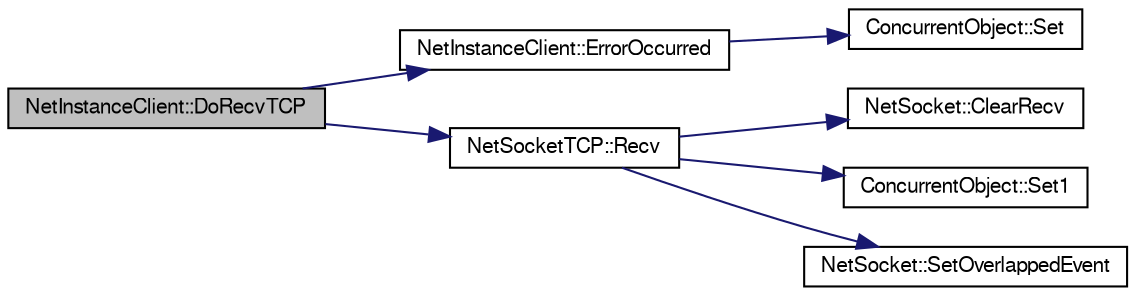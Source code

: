 digraph G
{
  edge [fontname="FreeSans",fontsize="10",labelfontname="FreeSans",labelfontsize="10"];
  node [fontname="FreeSans",fontsize="10",shape=record];
  rankdir=LR;
  Node1 [label="NetInstanceClient::DoRecvTCP",height=0.2,width=0.4,color="black", fillcolor="grey75", style="filled" fontcolor="black"];
  Node1 -> Node2 [color="midnightblue",fontsize="10",style="solid",fontname="FreeSans"];
  Node2 [label="NetInstanceClient::ErrorOccurred",height=0.2,width=0.4,color="black", fillcolor="white", style="filled",URL="$class_net_instance_client.html#af946cb906d2ebec59e4434402e904aa0"];
  Node2 -> Node3 [color="midnightblue",fontsize="10",style="solid",fontname="FreeSans"];
  Node3 [label="ConcurrentObject::Set",height=0.2,width=0.4,color="black", fillcolor="white", style="filled",URL="$class_concurrent_object.html#a4f1186583a52ef522d3820b4a755fa82"];
  Node1 -> Node4 [color="midnightblue",fontsize="10",style="solid",fontname="FreeSans"];
  Node4 [label="NetSocketTCP::Recv",height=0.2,width=0.4,color="black", fillcolor="white", style="filled",URL="$class_net_socket_t_c_p.html#a11891910910477cf1eba5fffef8bda52"];
  Node4 -> Node5 [color="midnightblue",fontsize="10",style="solid",fontname="FreeSans"];
  Node5 [label="NetSocket::ClearRecv",height=0.2,width=0.4,color="black", fillcolor="white", style="filled",URL="$class_net_socket.html#ad085ef45c567752aae4457f7945b46aa"];
  Node4 -> Node6 [color="midnightblue",fontsize="10",style="solid",fontname="FreeSans"];
  Node6 [label="ConcurrentObject::Set1",height=0.2,width=0.4,color="black", fillcolor="white", style="filled",URL="$class_concurrent_object.html#a99fa686c1846bf4b6e5e07f7a0abde53"];
  Node4 -> Node7 [color="midnightblue",fontsize="10",style="solid",fontname="FreeSans"];
  Node7 [label="NetSocket::SetOverlappedEvent",height=0.2,width=0.4,color="black", fillcolor="white", style="filled",URL="$class_net_socket.html#aa14fc712ec285e4db1a0c84e25d3f135"];
}
